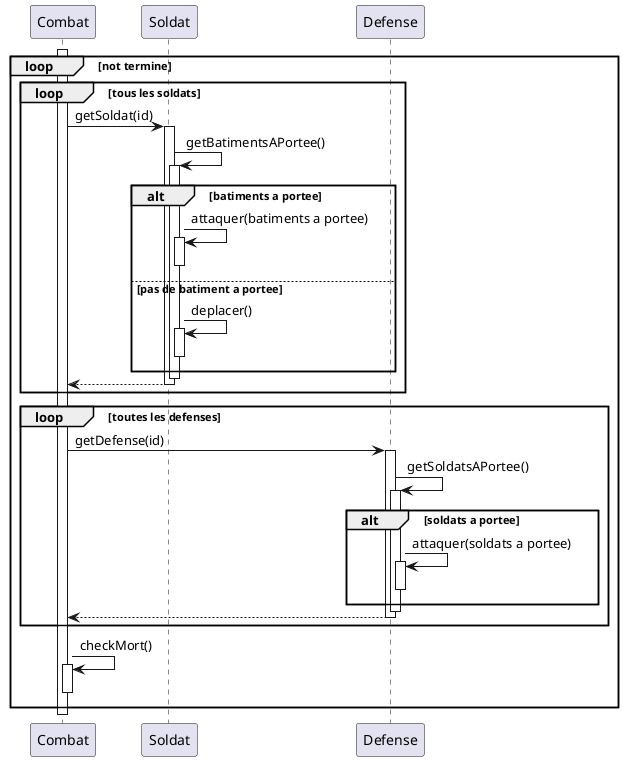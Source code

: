 @startuml
activate Combat
    loop not termine
        loop tous les soldats
            Combat -> Soldat : getSoldat(id)
            activate Soldat
                Soldat -> Soldat : getBatimentsAPortee()
                activate Soldat
                    alt batiments a portee
                        Soldat -> Soldat : attaquer(batiments a portee)
                        activate Soldat
                        deactivate Soldat
                    else pas de batiment a portee
                        Soldat -> Soldat : deplacer()
                        activate Soldat
                        deactivate Soldat
                    end
                deactivate Soldat
                Combat <-- Soldat
            deactivate Soldat
        end

        loop toutes les defenses
            Combat -> Defense : getDefense(id)
            activate Defense
                Defense -> Defense : getSoldatsAPortee()
                activate Defense
                    alt soldats a portee
                        Defense -> Defense : attaquer(soldats a portee)
                        activate Defense
                        deactivate Defense
                    end
                deactivate Defense
                Combat <-- Defense
            deactivate Defense
        end
        Combat -> Combat : checkMort()
        activate Combat
        deactivate Combat
    end
deactivate Combat
@enduml
